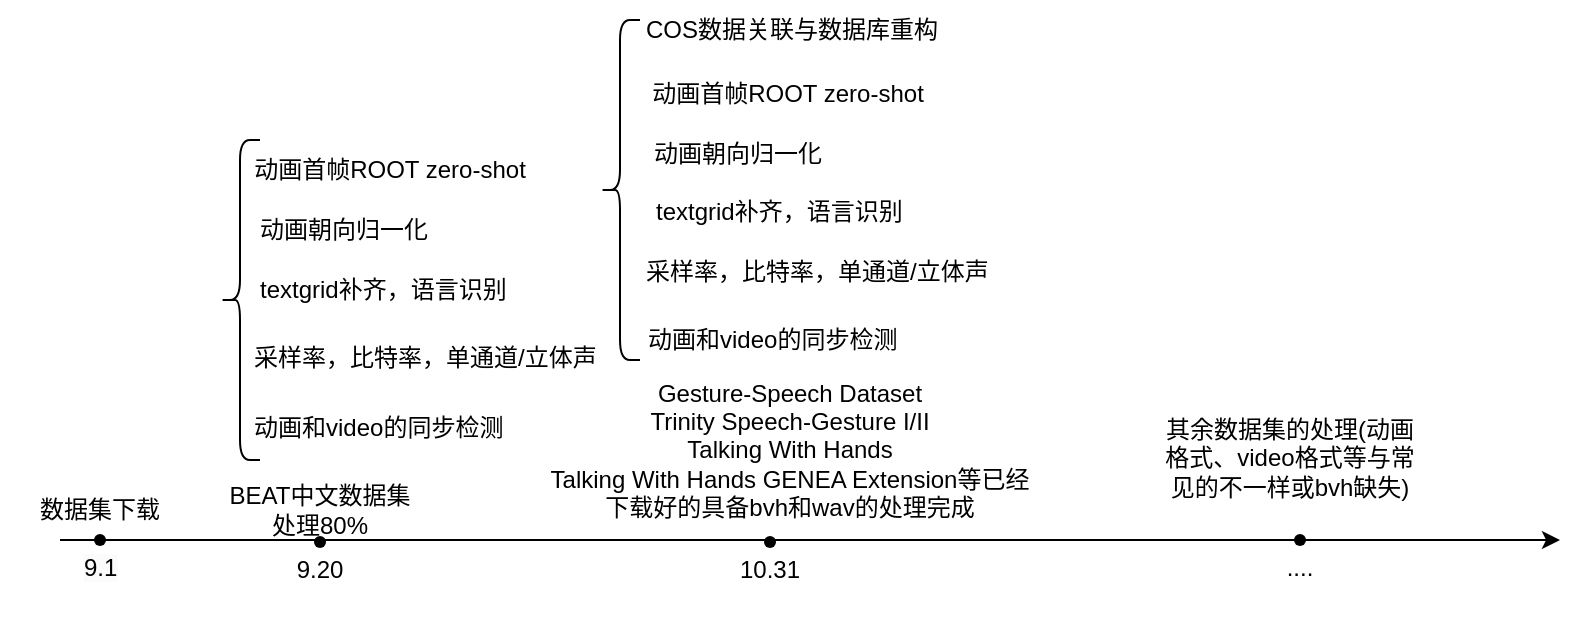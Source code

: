 <mxfile version="21.7.2" type="github">
  <diagram name="第 1 页" id="s7CzReBOw8vYEQgI-hQS">
    <mxGraphModel dx="789" dy="526" grid="1" gridSize="10" guides="1" tooltips="1" connect="1" arrows="1" fold="1" page="1" pageScale="1" pageWidth="827" pageHeight="1169" math="0" shadow="0">
      <root>
        <mxCell id="0" />
        <mxCell id="1" parent="0" />
        <mxCell id="vCCV_5shbb-xV2NnZklQ-1" value="" style="endArrow=classic;html=1;rounded=0;" edge="1" parent="1">
          <mxGeometry width="50" height="50" relative="1" as="geometry">
            <mxPoint x="80" y="300" as="sourcePoint" />
            <mxPoint x="830" y="300" as="targetPoint" />
          </mxGeometry>
        </mxCell>
        <mxCell id="vCCV_5shbb-xV2NnZklQ-4" value="&lt;span style=&quot;color: rgb(0, 0, 0); font-family: Helvetica; font-size: 12px; font-style: normal; font-variant-ligatures: normal; font-variant-caps: normal; font-weight: 400; letter-spacing: normal; orphans: 2; text-align: center; text-indent: 0px; text-transform: none; widows: 2; word-spacing: 0px; -webkit-text-stroke-width: 0px; background-color: rgb(251, 251, 251); text-decoration-thickness: initial; text-decoration-style: initial; text-decoration-color: initial; float: none; display: inline !important;&quot;&gt;9.1&lt;/span&gt;" style="text;whiteSpace=wrap;html=1;" vertex="1" parent="1">
          <mxGeometry x="90" y="300" width="50" height="40" as="geometry" />
        </mxCell>
        <mxCell id="vCCV_5shbb-xV2NnZklQ-7" value="" style="shape=waypoint;sketch=0;fillStyle=solid;size=6;pointerEvents=1;points=[];fillColor=none;resizable=0;rotatable=0;perimeter=centerPerimeter;snapToPoint=1;" vertex="1" parent="1">
          <mxGeometry x="90" y="290" width="20" height="20" as="geometry" />
        </mxCell>
        <mxCell id="vCCV_5shbb-xV2NnZklQ-8" value="" style="shape=waypoint;sketch=0;fillStyle=solid;size=6;pointerEvents=1;points=[];fillColor=none;resizable=0;rotatable=0;perimeter=centerPerimeter;snapToPoint=1;" vertex="1" parent="1">
          <mxGeometry x="200" y="291" width="20" height="20" as="geometry" />
        </mxCell>
        <mxCell id="vCCV_5shbb-xV2NnZklQ-12" value="9.20" style="text;html=1;strokeColor=none;fillColor=none;align=center;verticalAlign=middle;whiteSpace=wrap;rounded=0;" vertex="1" parent="1">
          <mxGeometry x="180" y="300" width="60" height="30" as="geometry" />
        </mxCell>
        <mxCell id="vCCV_5shbb-xV2NnZklQ-13" value="Gesture-Speech Dataset&lt;br&gt;Trinity Speech-Gesture I/II&lt;br&gt;Talking With Hands&lt;br&gt;Talking With Hands GENEA Extension等已经下载好的具备bvh和wav的处理完成" style="text;html=1;strokeColor=none;fillColor=none;align=center;verticalAlign=middle;whiteSpace=wrap;rounded=0;" vertex="1" parent="1">
          <mxGeometry x="320" y="220" width="250" height="70" as="geometry" />
        </mxCell>
        <mxCell id="vCCV_5shbb-xV2NnZklQ-14" value="BEAT中文数据集处理80%" style="text;html=1;strokeColor=none;fillColor=none;align=center;verticalAlign=middle;whiteSpace=wrap;rounded=0;" vertex="1" parent="1">
          <mxGeometry x="160" y="270" width="100" height="30" as="geometry" />
        </mxCell>
        <mxCell id="vCCV_5shbb-xV2NnZklQ-15" value="数据集下载" style="text;html=1;strokeColor=none;fillColor=none;align=center;verticalAlign=middle;whiteSpace=wrap;rounded=0;" vertex="1" parent="1">
          <mxGeometry x="50" y="270" width="100" height="30" as="geometry" />
        </mxCell>
        <mxCell id="vCCV_5shbb-xV2NnZklQ-17" value="" style="shape=curlyBracket;whiteSpace=wrap;html=1;rounded=1;labelPosition=left;verticalLabelPosition=middle;align=right;verticalAlign=middle;" vertex="1" parent="1">
          <mxGeometry x="160" y="100" width="20" height="160" as="geometry" />
        </mxCell>
        <mxCell id="vCCV_5shbb-xV2NnZklQ-18" value="动画首帧ROOT zero-shot" style="text;html=1;strokeColor=none;fillColor=none;align=center;verticalAlign=middle;whiteSpace=wrap;rounded=0;" vertex="1" parent="1">
          <mxGeometry x="170" y="100" width="150" height="30" as="geometry" />
        </mxCell>
        <mxCell id="vCCV_5shbb-xV2NnZklQ-19" value="动画朝向归一化" style="text;html=1;strokeColor=none;fillColor=none;align=left;verticalAlign=middle;whiteSpace=wrap;rounded=0;" vertex="1" parent="1">
          <mxGeometry x="178" y="130" width="150" height="30" as="geometry" />
        </mxCell>
        <mxCell id="vCCV_5shbb-xV2NnZklQ-20" value="textgrid补齐，语言识别" style="text;html=1;strokeColor=none;fillColor=none;align=left;verticalAlign=middle;whiteSpace=wrap;rounded=0;" vertex="1" parent="1">
          <mxGeometry x="178" y="160" width="150" height="30" as="geometry" />
        </mxCell>
        <mxCell id="vCCV_5shbb-xV2NnZklQ-21" value="采样率，比特率，单通道/立体声" style="text;html=1;strokeColor=none;fillColor=none;align=left;verticalAlign=middle;whiteSpace=wrap;rounded=0;" vertex="1" parent="1">
          <mxGeometry x="175" y="194" width="180" height="30" as="geometry" />
        </mxCell>
        <mxCell id="vCCV_5shbb-xV2NnZklQ-22" value="" style="shape=waypoint;sketch=0;fillStyle=solid;size=6;pointerEvents=1;points=[];fillColor=none;resizable=0;rotatable=0;perimeter=centerPerimeter;snapToPoint=1;" vertex="1" parent="1">
          <mxGeometry x="425" y="291" width="20" height="20" as="geometry" />
        </mxCell>
        <mxCell id="vCCV_5shbb-xV2NnZklQ-23" value="10.31" style="text;html=1;strokeColor=none;fillColor=none;align=center;verticalAlign=middle;whiteSpace=wrap;rounded=0;" vertex="1" parent="1">
          <mxGeometry x="405" y="300" width="60" height="30" as="geometry" />
        </mxCell>
        <mxCell id="vCCV_5shbb-xV2NnZklQ-26" value="" style="shape=curlyBracket;whiteSpace=wrap;html=1;rounded=1;labelPosition=left;verticalLabelPosition=middle;align=right;verticalAlign=middle;" vertex="1" parent="1">
          <mxGeometry x="350" y="40" width="20" height="170" as="geometry" />
        </mxCell>
        <mxCell id="vCCV_5shbb-xV2NnZklQ-27" value="动画首帧ROOT zero-shot" style="text;html=1;strokeColor=none;fillColor=none;align=center;verticalAlign=middle;whiteSpace=wrap;rounded=0;" vertex="1" parent="1">
          <mxGeometry x="368.5" y="62" width="150" height="30" as="geometry" />
        </mxCell>
        <mxCell id="vCCV_5shbb-xV2NnZklQ-28" value="动画朝向归一化" style="text;html=1;strokeColor=none;fillColor=none;align=left;verticalAlign=middle;whiteSpace=wrap;rounded=0;" vertex="1" parent="1">
          <mxGeometry x="374.5" y="92" width="150" height="30" as="geometry" />
        </mxCell>
        <mxCell id="vCCV_5shbb-xV2NnZklQ-29" value="textgrid补齐，语言识别" style="text;html=1;strokeColor=none;fillColor=none;align=left;verticalAlign=middle;whiteSpace=wrap;rounded=0;" vertex="1" parent="1">
          <mxGeometry x="375.5" y="121" width="150" height="30" as="geometry" />
        </mxCell>
        <mxCell id="vCCV_5shbb-xV2NnZklQ-30" value="COS数据关联与数据库重构" style="text;html=1;strokeColor=none;fillColor=none;align=center;verticalAlign=middle;whiteSpace=wrap;rounded=0;" vertex="1" parent="1">
          <mxGeometry x="370.5" y="30" width="150" height="30" as="geometry" />
        </mxCell>
        <mxCell id="vCCV_5shbb-xV2NnZklQ-31" value="采样率，比特率，单通道/立体声" style="text;html=1;strokeColor=none;fillColor=none;align=left;verticalAlign=middle;whiteSpace=wrap;rounded=0;" vertex="1" parent="1">
          <mxGeometry x="370.5" y="151" width="180" height="30" as="geometry" />
        </mxCell>
        <mxCell id="vCCV_5shbb-xV2NnZklQ-32" value="动画和video的同步检测" style="text;html=1;strokeColor=none;fillColor=none;align=left;verticalAlign=middle;whiteSpace=wrap;rounded=0;" vertex="1" parent="1">
          <mxGeometry x="175" y="229" width="180" height="30" as="geometry" />
        </mxCell>
        <mxCell id="vCCV_5shbb-xV2NnZklQ-33" value="动画和video的同步检测" style="text;html=1;strokeColor=none;fillColor=none;align=left;verticalAlign=middle;whiteSpace=wrap;rounded=0;" vertex="1" parent="1">
          <mxGeometry x="371.5" y="185" width="180" height="30" as="geometry" />
        </mxCell>
        <mxCell id="vCCV_5shbb-xV2NnZklQ-34" value="" style="shape=waypoint;sketch=0;fillStyle=solid;size=6;pointerEvents=1;points=[];fillColor=none;resizable=0;rotatable=0;perimeter=centerPerimeter;snapToPoint=1;" vertex="1" parent="1">
          <mxGeometry x="690" y="290" width="20" height="20" as="geometry" />
        </mxCell>
        <mxCell id="vCCV_5shbb-xV2NnZklQ-35" value="...." style="text;html=1;strokeColor=none;fillColor=none;align=center;verticalAlign=middle;whiteSpace=wrap;rounded=0;" vertex="1" parent="1">
          <mxGeometry x="670" y="299" width="60" height="30" as="geometry" />
        </mxCell>
        <mxCell id="vCCV_5shbb-xV2NnZklQ-36" value="其余数据集的处理(动画格式、video格式等与常见的不一样或bvh缺失)" style="text;html=1;strokeColor=none;fillColor=none;align=center;verticalAlign=middle;whiteSpace=wrap;rounded=0;" vertex="1" parent="1">
          <mxGeometry x="630" y="224" width="130" height="70" as="geometry" />
        </mxCell>
      </root>
    </mxGraphModel>
  </diagram>
</mxfile>
